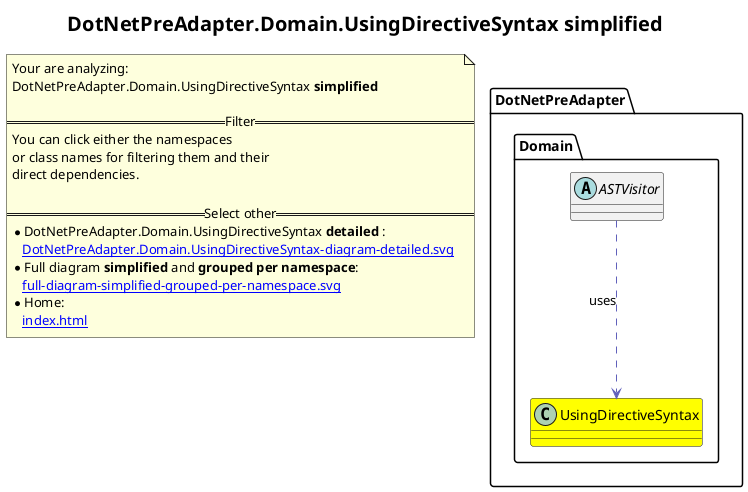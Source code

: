 @startuml
skinparam linetype ortho
title <size:20>DotNetPreAdapter.Domain.UsingDirectiveSyntax **simplified** </size>
note "Your are analyzing:\nDotNetPreAdapter.Domain.UsingDirectiveSyntax **simplified** \n\n==Filter==\nYou can click either the namespaces \nor class names for filtering them and their\ndirect dependencies.\n\n==Select other==\n* DotNetPreAdapter.Domain.UsingDirectiveSyntax **detailed** :\n   [[DotNetPreAdapter.Domain.UsingDirectiveSyntax-diagram-detailed.svg]]\n* Full diagram **simplified** and **grouped per namespace**:\n   [[full-diagram-simplified-grouped-per-namespace.svg]]\n* Home:\n   [[index.html]]" as FloatingNote
class DotNetPreAdapter.Domain.UsingDirectiveSyntax [[DotNetPreAdapter.Domain.UsingDirectiveSyntax-diagram-simplified.svg]] #yellow {
}
  abstract class DotNetPreAdapter.Domain.ASTVisitor [[DotNetPreAdapter.Domain.ASTVisitor-diagram-simplified.svg]]  {
  }
 ' *************************************** 
 ' *************************************** 
 ' *************************************** 
' Class relations extracted from namespace:
' 
' Class relations extracted from namespace:
' DotNetPreAdapter.Domain
DotNetPreAdapter.Domain.ASTVisitor .[#6060BB].> DotNetPreAdapter.Domain.UsingDirectiveSyntax  : uses 
@enduml